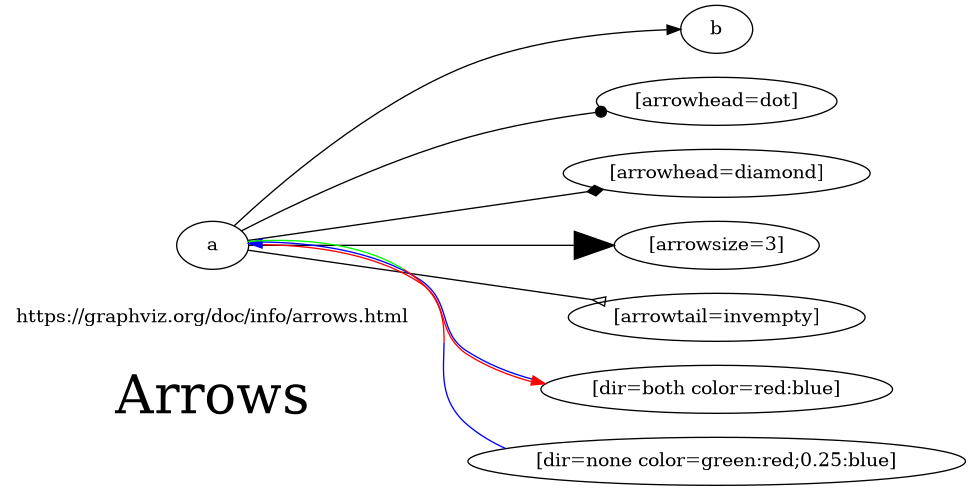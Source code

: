 @startuml
digraph G {

 rankdir=LR
 "Arrows"[shape=none fontsize=40]

 title[label="https://graphviz.org/doc/info/arrows.html" URL="https://graphviz.org/doc/info/arrows.html" shape=none]

 a -> b
 a -> "[arrowhead=dot]" [arrowhead=dot]
 a -> "[arrowhead=diamond]" [arrowhead=diamond]
 a -> "[arrowsize=3]" [arrowsize=3]
 a -> "[arrowtail=invempty]" [arrowhead="invempty"]
 a -> "[dir=both color=red:blue]" [dir=both color="red:blue"]
 a -> "[dir=none color=green:red;0.25:blue]" [dir=none color="green:red;0.25:blue"]

}
@enduml
